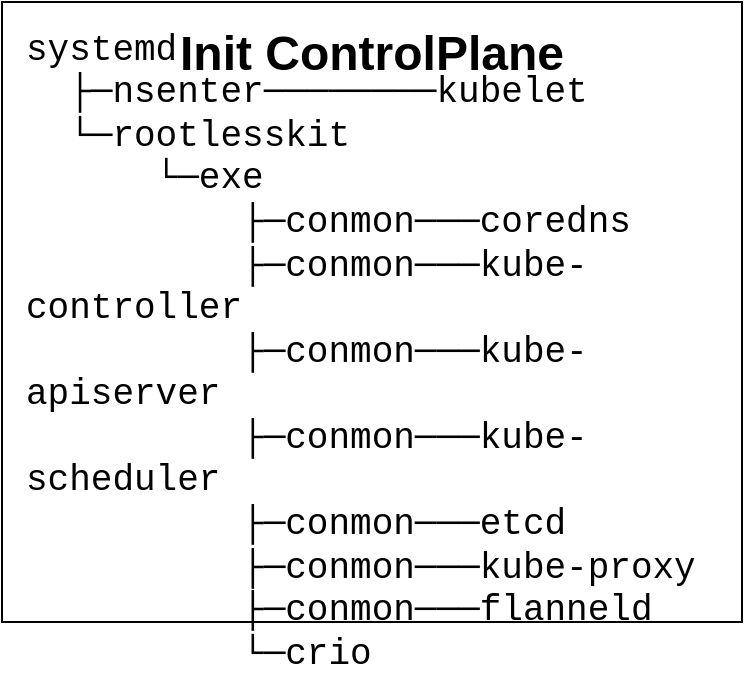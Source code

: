 <mxfile version="21.2.1" type="device">
  <diagram name="Страница 1" id="0wH65Vg7fRQZkSQU6u6u">
    <mxGraphModel dx="1114" dy="800" grid="1" gridSize="10" guides="1" tooltips="1" connect="1" arrows="1" fold="1" page="1" pageScale="1" pageWidth="827" pageHeight="1169" math="0" shadow="0">
      <root>
        <mxCell id="0" />
        <mxCell id="1" parent="0" />
        <mxCell id="v1gI2d9OtEQhu1OdPI4e-1" value="&lt;div style=&quot;font-size: 24px;&quot;&gt;&lt;font style=&quot;font-size: 24px;&quot;&gt;&lt;b&gt;Init ControlPlane&lt;/b&gt;&lt;/font&gt;&lt;/div&gt;&lt;div style=&quot;font-size: 24px;&quot;&gt;&lt;br&gt;&lt;/div&gt;&lt;div style=&quot;font-size: 24px;&quot;&gt;&lt;br&gt;&lt;/div&gt;&lt;div style=&quot;font-size: 24px;&quot;&gt;&lt;br&gt;&lt;/div&gt;&lt;div style=&quot;font-size: 24px;&quot;&gt;&lt;br&gt;&lt;/div&gt;&lt;div style=&quot;font-size: 24px;&quot;&gt;&lt;br&gt;&lt;/div&gt;&lt;div style=&quot;font-size: 24px;&quot;&gt;&lt;br&gt;&lt;/div&gt;&lt;div style=&quot;font-size: 24px;&quot;&gt;&lt;br&gt;&lt;/div&gt;&lt;div style=&quot;font-size: 24px;&quot;&gt;&lt;br&gt;&lt;/div&gt;&lt;div style=&quot;font-size: 24px;&quot;&gt;&lt;br&gt;&lt;/div&gt;" style="rounded=0;whiteSpace=wrap;html=1;" parent="1" vertex="1">
          <mxGeometry x="210" y="100" width="370" height="310" as="geometry" />
        </mxCell>
        <mxCell id="v1gI2d9OtEQhu1OdPI4e-3" value="&lt;font face=&quot;Courier New&quot; style=&quot;font-size: 18px;&quot;&gt;&lt;div style=&quot;&quot;&gt;&lt;div&gt;systemd&lt;/div&gt;&lt;div&gt;&amp;nbsp; ├─nsenter────────kubelet&lt;/div&gt;&lt;div&gt;&amp;nbsp; └─rootlesskit&lt;/div&gt;&lt;div&gt;&amp;nbsp; &amp;nbsp; &amp;nbsp; └─exe&lt;/div&gt;&lt;div&gt;&amp;nbsp; &amp;nbsp; &amp;nbsp; &amp;nbsp; &amp;nbsp; ├─conmon───coredns&lt;/div&gt;&lt;div&gt;&amp;nbsp; &amp;nbsp; &amp;nbsp; &amp;nbsp; &amp;nbsp; ├─conmon───kube-controller&lt;/div&gt;&lt;div&gt;&amp;nbsp; &amp;nbsp; &amp;nbsp; &amp;nbsp; &amp;nbsp; ├─conmon───kube-apiserver&lt;/div&gt;&lt;div&gt;&amp;nbsp; &amp;nbsp; &amp;nbsp; &amp;nbsp; &amp;nbsp; ├─conmon───kube-scheduler&lt;/div&gt;&lt;div&gt;&amp;nbsp; &amp;nbsp; &amp;nbsp; &amp;nbsp; &amp;nbsp; ├─conmon───etcd&lt;/div&gt;&lt;div&gt;&amp;nbsp; &amp;nbsp; &amp;nbsp; &amp;nbsp; &amp;nbsp; ├─conmon───kube-proxy&lt;/div&gt;&lt;div&gt;&amp;nbsp; &amp;nbsp; &amp;nbsp; &amp;nbsp; &amp;nbsp; ├─conmon───flanneld&lt;/div&gt;&lt;div&gt;&amp;nbsp; &amp;nbsp; &amp;nbsp; &amp;nbsp; &amp;nbsp; └─crio&lt;/div&gt;&lt;/div&gt;&lt;/font&gt;" style="text;html=1;strokeColor=none;fillColor=none;align=left;verticalAlign=middle;whiteSpace=wrap;rounded=0;" parent="1" vertex="1">
          <mxGeometry x="220" y="139" width="350" height="271" as="geometry" />
        </mxCell>
      </root>
    </mxGraphModel>
  </diagram>
</mxfile>
